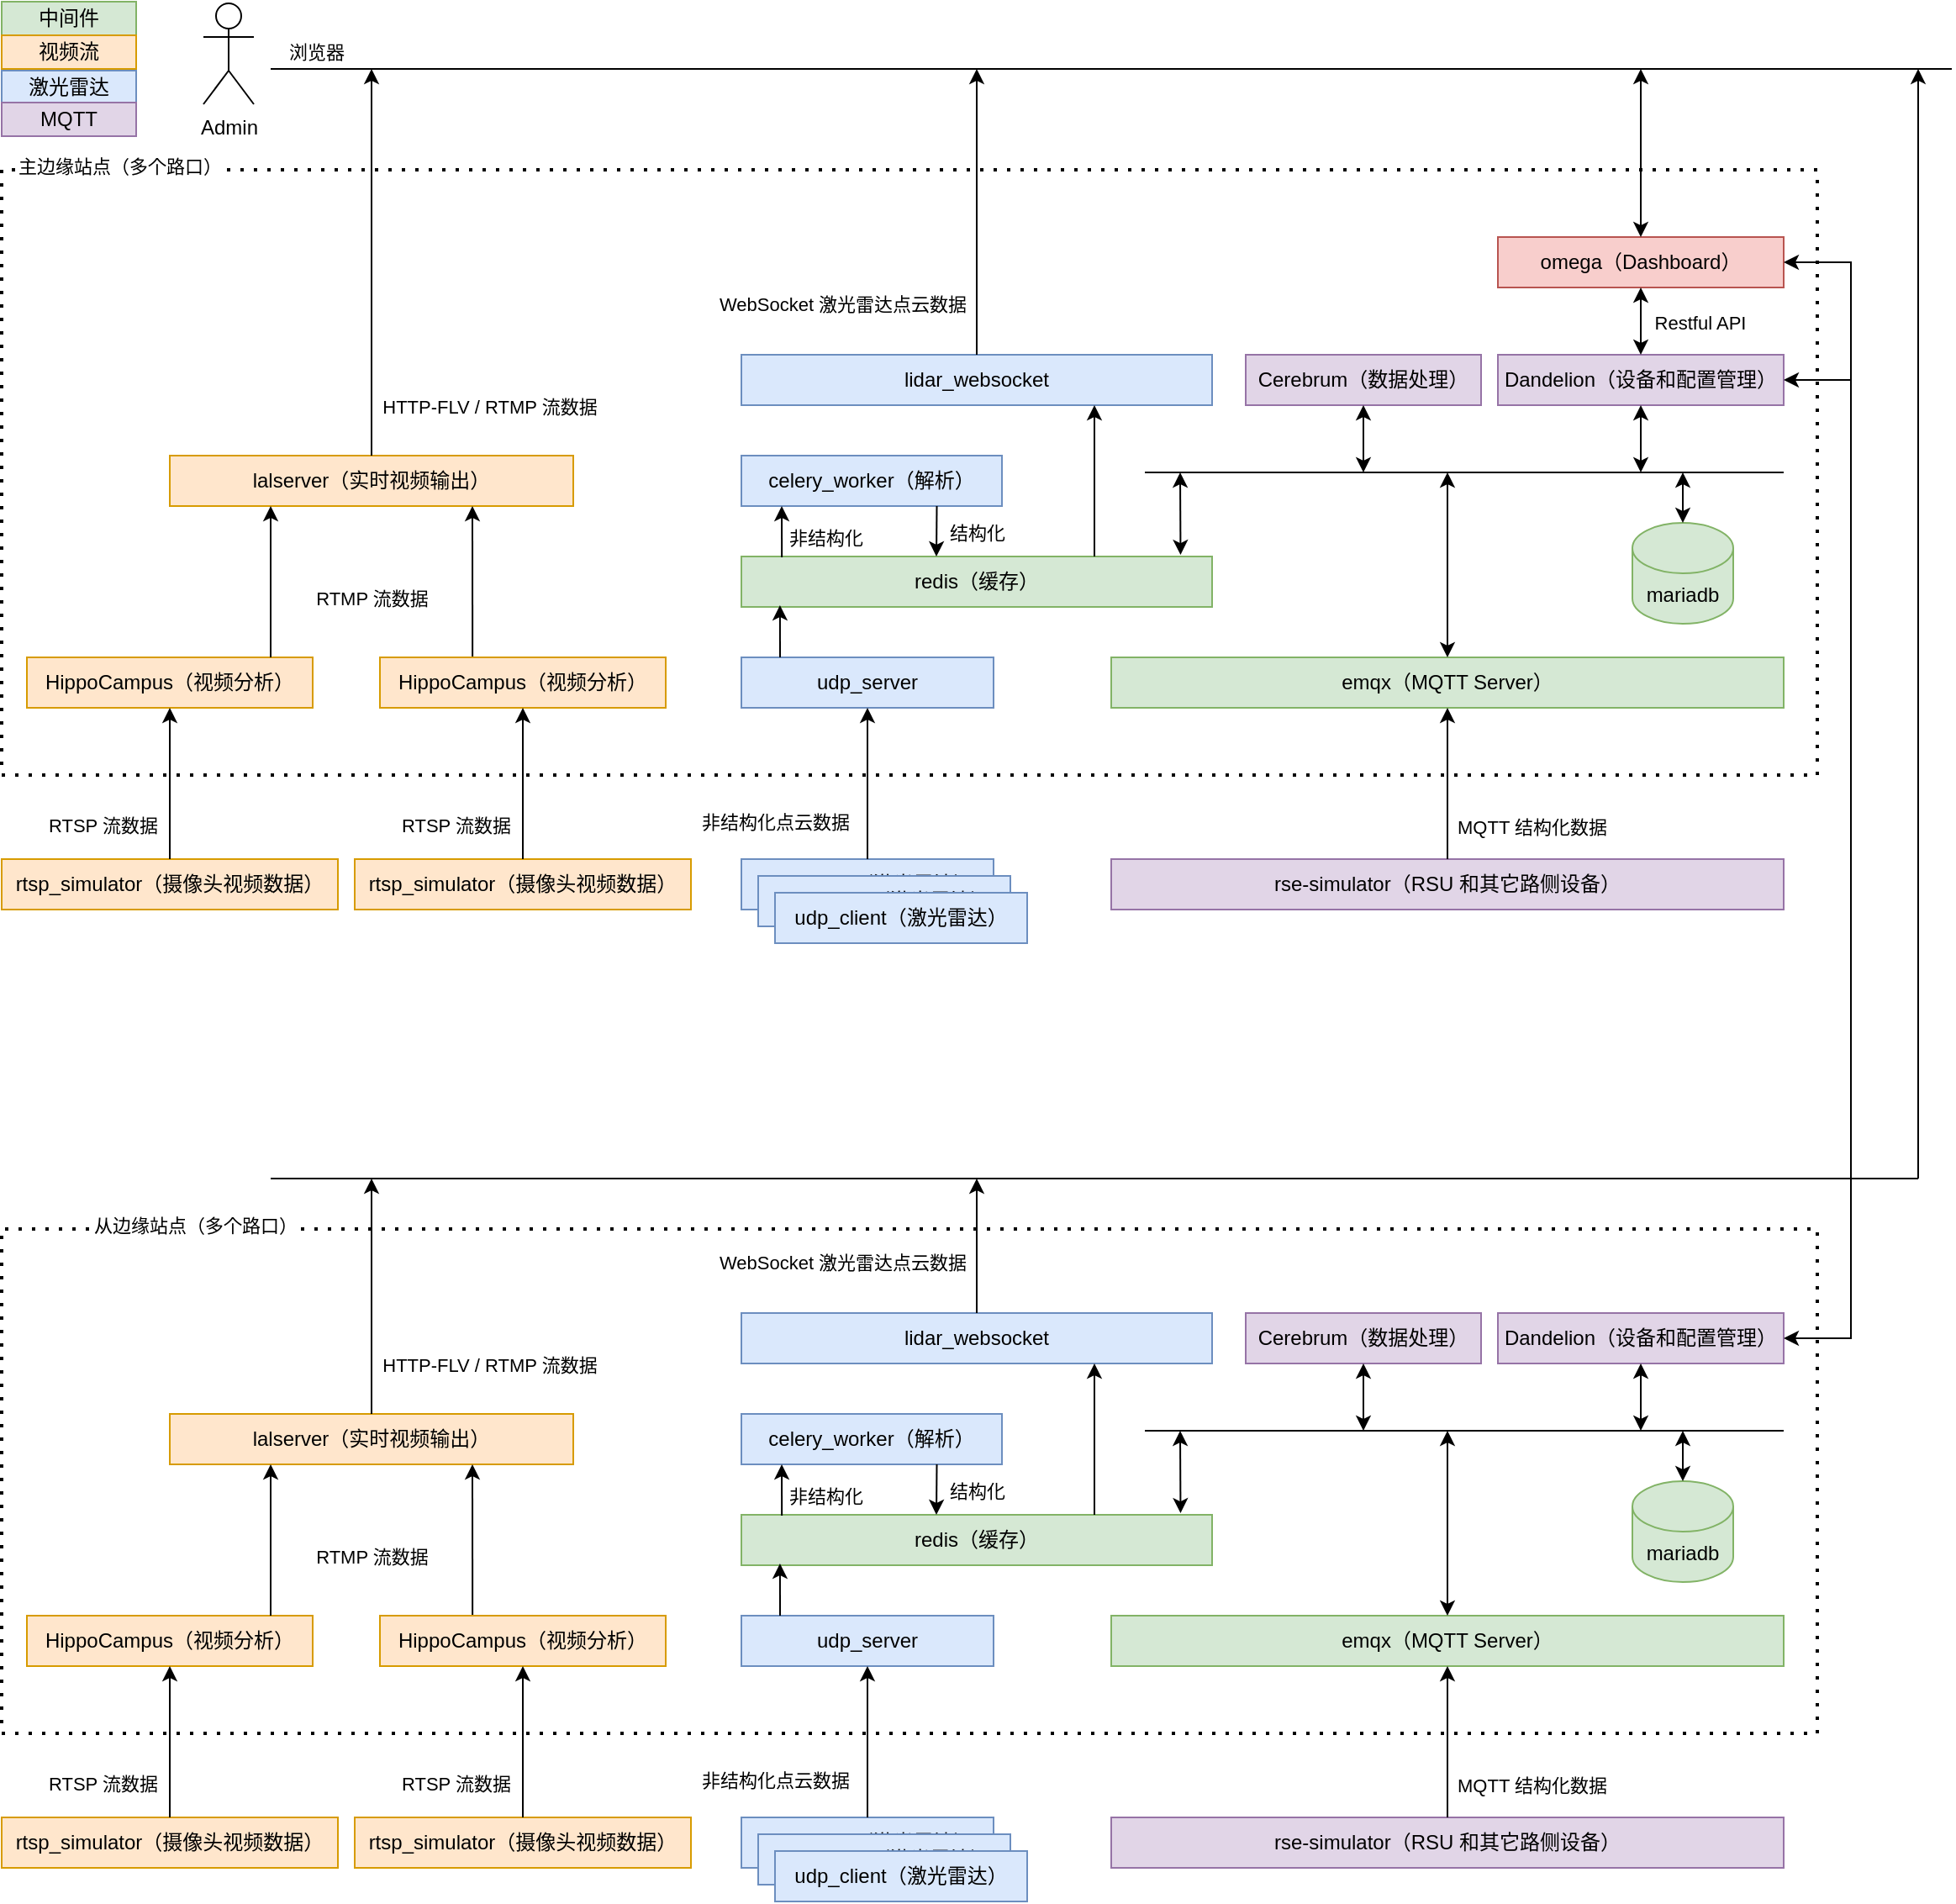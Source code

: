 <mxfile version="20.3.0" type="device"><diagram id="R4nVMdrrn0Yf84N8K09i" name="Page-1"><mxGraphModel dx="1455" dy="1115" grid="0" gridSize="10" guides="1" tooltips="1" connect="1" arrows="1" fold="1" page="0" pageScale="1" pageWidth="850" pageHeight="1100" math="0" shadow="0"><root><mxCell id="0"/><mxCell id="1" parent="0"/><mxCell id="p6AYMFhOJ9YG2E-_DnDI-4" value="rtsp_simulator（摄像头视频数据）" style="rounded=0;whiteSpace=wrap;html=1;fillColor=#ffe6cc;strokeColor=#d79b00;" parent="1" vertex="1"><mxGeometry x="40" y="730" width="200" height="30" as="geometry"/></mxCell><mxCell id="p6AYMFhOJ9YG2E-_DnDI-6" value="HippoCampus（视频分析）" style="rounded=0;whiteSpace=wrap;html=1;fillColor=#ffe6cc;strokeColor=#d79b00;" parent="1" vertex="1"><mxGeometry x="55" y="610" width="170" height="30" as="geometry"/></mxCell><mxCell id="p6AYMFhOJ9YG2E-_DnDI-7" value="" style="endArrow=classic;html=1;rounded=0;exitX=0.5;exitY=0;exitDx=0;exitDy=0;entryX=0.5;entryY=1;entryDx=0;entryDy=0;" parent="1" source="p6AYMFhOJ9YG2E-_DnDI-4" target="p6AYMFhOJ9YG2E-_DnDI-6" edge="1"><mxGeometry width="50" height="50" relative="1" as="geometry"><mxPoint x="320" y="670" as="sourcePoint"/><mxPoint x="370" y="620" as="targetPoint"/></mxGeometry></mxCell><mxCell id="p6AYMFhOJ9YG2E-_DnDI-15" value="RTSP 流数据" style="edgeLabel;html=1;align=center;verticalAlign=middle;resizable=0;points=[];" parent="p6AYMFhOJ9YG2E-_DnDI-7" vertex="1" connectable="0"><mxGeometry x="-0.522" y="1" relative="1" as="geometry"><mxPoint x="-39" y="1" as="offset"/></mxGeometry></mxCell><mxCell id="p6AYMFhOJ9YG2E-_DnDI-14" value="lalserver（实时视频输出）" style="rounded=0;whiteSpace=wrap;html=1;fillColor=#ffe6cc;strokeColor=#d79b00;" parent="1" vertex="1"><mxGeometry x="140" y="490" width="240" height="30" as="geometry"/></mxCell><mxCell id="p6AYMFhOJ9YG2E-_DnDI-16" value="rtsp_simulator（摄像头视频数据）" style="rounded=0;whiteSpace=wrap;html=1;fillColor=#ffe6cc;strokeColor=#d79b00;" parent="1" vertex="1"><mxGeometry x="250" y="730" width="200" height="30" as="geometry"/></mxCell><mxCell id="p6AYMFhOJ9YG2E-_DnDI-17" value="HippoCampus（视频分析）" style="rounded=0;whiteSpace=wrap;html=1;fillColor=#ffe6cc;strokeColor=#d79b00;" parent="1" vertex="1"><mxGeometry x="265" y="610" width="170" height="30" as="geometry"/></mxCell><mxCell id="p6AYMFhOJ9YG2E-_DnDI-18" value="" style="endArrow=classic;html=1;rounded=0;exitX=0.5;exitY=0;exitDx=0;exitDy=0;entryX=0.5;entryY=1;entryDx=0;entryDy=0;" parent="1" source="p6AYMFhOJ9YG2E-_DnDI-16" target="p6AYMFhOJ9YG2E-_DnDI-17" edge="1"><mxGeometry width="50" height="50" relative="1" as="geometry"><mxPoint x="530" y="670" as="sourcePoint"/><mxPoint x="580" y="620" as="targetPoint"/></mxGeometry></mxCell><mxCell id="p6AYMFhOJ9YG2E-_DnDI-19" value="RTSP 流数据" style="edgeLabel;html=1;align=center;verticalAlign=middle;resizable=0;points=[];" parent="p6AYMFhOJ9YG2E-_DnDI-18" vertex="1" connectable="0"><mxGeometry x="-0.522" y="1" relative="1" as="geometry"><mxPoint x="-39" y="1" as="offset"/></mxGeometry></mxCell><mxCell id="p6AYMFhOJ9YG2E-_DnDI-22" value="" style="endArrow=classic;html=1;rounded=0;entryX=0.25;entryY=1;entryDx=0;entryDy=0;" parent="1" target="p6AYMFhOJ9YG2E-_DnDI-14" edge="1"><mxGeometry width="50" height="50" relative="1" as="geometry"><mxPoint x="200" y="610" as="sourcePoint"/><mxPoint x="450" y="460" as="targetPoint"/></mxGeometry></mxCell><mxCell id="p6AYMFhOJ9YG2E-_DnDI-25" value="RTMP 流数据" style="edgeLabel;html=1;align=center;verticalAlign=middle;resizable=0;points=[];" parent="p6AYMFhOJ9YG2E-_DnDI-22" vertex="1" connectable="0"><mxGeometry x="-0.217" y="-2" relative="1" as="geometry"><mxPoint x="58" as="offset"/></mxGeometry></mxCell><mxCell id="p6AYMFhOJ9YG2E-_DnDI-23" value="" style="endArrow=classic;html=1;rounded=0;entryX=0.75;entryY=1;entryDx=0;entryDy=0;exitX=0.324;exitY=-0.017;exitDx=0;exitDy=0;exitPerimeter=0;" parent="1" source="p6AYMFhOJ9YG2E-_DnDI-17" target="p6AYMFhOJ9YG2E-_DnDI-14" edge="1"><mxGeometry width="50" height="50" relative="1" as="geometry"><mxPoint x="490" y="540" as="sourcePoint"/><mxPoint x="450" y="460" as="targetPoint"/></mxGeometry></mxCell><mxCell id="p6AYMFhOJ9YG2E-_DnDI-26" value="Admin" style="shape=umlActor;verticalLabelPosition=bottom;verticalAlign=top;html=1;outlineConnect=0;" parent="1" vertex="1"><mxGeometry x="160" y="221" width="30" height="60" as="geometry"/></mxCell><mxCell id="p6AYMFhOJ9YG2E-_DnDI-27" value="" style="endArrow=classic;html=1;rounded=0;exitX=0.5;exitY=0;exitDx=0;exitDy=0;" parent="1" source="p6AYMFhOJ9YG2E-_DnDI-14" edge="1"><mxGeometry width="50" height="50" relative="1" as="geometry"><mxPoint x="400" y="510" as="sourcePoint"/><mxPoint x="260" y="260" as="targetPoint"/></mxGeometry></mxCell><mxCell id="p6AYMFhOJ9YG2E-_DnDI-30" value="HTTP-FLV / RTMP 流数据" style="edgeLabel;html=1;align=center;verticalAlign=middle;resizable=0;points=[];" parent="p6AYMFhOJ9YG2E-_DnDI-27" vertex="1" connectable="0"><mxGeometry x="-0.373" y="-2" relative="1" as="geometry"><mxPoint x="68" y="43" as="offset"/></mxGeometry></mxCell><mxCell id="p6AYMFhOJ9YG2E-_DnDI-31" value="" style="endArrow=none;html=1;rounded=0;" parent="1" edge="1"><mxGeometry width="50" height="50" relative="1" as="geometry"><mxPoint x="200" y="260" as="sourcePoint"/><mxPoint x="1200" y="260" as="targetPoint"/></mxGeometry></mxCell><mxCell id="p6AYMFhOJ9YG2E-_DnDI-86" value="浏览器" style="edgeLabel;html=1;align=center;verticalAlign=middle;resizable=0;points=[];" parent="p6AYMFhOJ9YG2E-_DnDI-31" vertex="1" connectable="0"><mxGeometry x="-0.952" y="2" relative="1" as="geometry"><mxPoint x="3" y="-8" as="offset"/></mxGeometry></mxCell><mxCell id="p6AYMFhOJ9YG2E-_DnDI-34" value="udp_server" style="rounded=0;whiteSpace=wrap;html=1;fillColor=#dae8fc;strokeColor=#6c8ebf;" parent="1" vertex="1"><mxGeometry x="480" y="610" width="150" height="30" as="geometry"/></mxCell><mxCell id="p6AYMFhOJ9YG2E-_DnDI-35" value="udp_client（激光雷达）" style="rounded=0;whiteSpace=wrap;html=1;fillColor=#dae8fc;strokeColor=#6c8ebf;" parent="1" vertex="1"><mxGeometry x="480" y="730" width="150" height="30" as="geometry"/></mxCell><mxCell id="p6AYMFhOJ9YG2E-_DnDI-36" value="udp_client（激光雷达）" style="rounded=0;whiteSpace=wrap;html=1;fillColor=#dae8fc;strokeColor=#6c8ebf;" parent="1" vertex="1"><mxGeometry x="490" y="740" width="150" height="30" as="geometry"/></mxCell><mxCell id="p6AYMFhOJ9YG2E-_DnDI-37" value="udp_client（激光雷达）" style="rounded=0;whiteSpace=wrap;html=1;fillColor=#dae8fc;strokeColor=#6c8ebf;" parent="1" vertex="1"><mxGeometry x="500" y="750" width="150" height="30" as="geometry"/></mxCell><mxCell id="p6AYMFhOJ9YG2E-_DnDI-38" value="" style="endArrow=classic;html=1;rounded=0;exitX=0.5;exitY=0;exitDx=0;exitDy=0;entryX=0.5;entryY=1;entryDx=0;entryDy=0;" parent="1" source="p6AYMFhOJ9YG2E-_DnDI-35" target="p6AYMFhOJ9YG2E-_DnDI-34" edge="1"><mxGeometry width="50" height="50" relative="1" as="geometry"><mxPoint x="400" y="550" as="sourcePoint"/><mxPoint x="450" y="500" as="targetPoint"/></mxGeometry></mxCell><mxCell id="p6AYMFhOJ9YG2E-_DnDI-40" value="非结构化点云数据" style="edgeLabel;html=1;align=center;verticalAlign=middle;resizable=0;points=[];" parent="p6AYMFhOJ9YG2E-_DnDI-38" vertex="1" connectable="0"><mxGeometry x="-0.511" relative="1" as="geometry"><mxPoint x="-55" as="offset"/></mxGeometry></mxCell><mxCell id="p6AYMFhOJ9YG2E-_DnDI-41" value="celery_worker（解析）" style="rounded=0;whiteSpace=wrap;html=1;fillColor=#dae8fc;strokeColor=#6c8ebf;" parent="1" vertex="1"><mxGeometry x="480" y="490" width="155" height="30" as="geometry"/></mxCell><mxCell id="p6AYMFhOJ9YG2E-_DnDI-43" value="redis（缓存）" style="rounded=0;whiteSpace=wrap;html=1;fillColor=#d5e8d4;strokeColor=#82b366;" parent="1" vertex="1"><mxGeometry x="480" y="550" width="280" height="30" as="geometry"/></mxCell><mxCell id="p6AYMFhOJ9YG2E-_DnDI-44" value="rse-simulator（RSU 和其它路侧设备）" style="rounded=0;whiteSpace=wrap;html=1;fillColor=#e1d5e7;strokeColor=#9673a6;" parent="1" vertex="1"><mxGeometry x="700" y="730" width="400" height="30" as="geometry"/></mxCell><mxCell id="p6AYMFhOJ9YG2E-_DnDI-45" value="emqx（MQTT Server）" style="rounded=0;whiteSpace=wrap;html=1;fillColor=#d5e8d4;strokeColor=#82b366;" parent="1" vertex="1"><mxGeometry x="700" y="610" width="400" height="30" as="geometry"/></mxCell><mxCell id="p6AYMFhOJ9YG2E-_DnDI-46" value="" style="endArrow=classic;html=1;rounded=0;exitX=0.5;exitY=0;exitDx=0;exitDy=0;entryX=0.5;entryY=1;entryDx=0;entryDy=0;" parent="1" source="p6AYMFhOJ9YG2E-_DnDI-44" target="p6AYMFhOJ9YG2E-_DnDI-45" edge="1"><mxGeometry width="50" height="50" relative="1" as="geometry"><mxPoint x="460" y="540" as="sourcePoint"/><mxPoint x="510" y="490" as="targetPoint"/></mxGeometry></mxCell><mxCell id="p6AYMFhOJ9YG2E-_DnDI-78" value="MQTT 结构化数据" style="edgeLabel;html=1;align=center;verticalAlign=middle;resizable=0;points=[];" parent="p6AYMFhOJ9YG2E-_DnDI-46" vertex="1" connectable="0"><mxGeometry x="-0.344" y="1" relative="1" as="geometry"><mxPoint x="51" y="10" as="offset"/></mxGeometry></mxCell><mxCell id="p6AYMFhOJ9YG2E-_DnDI-49" value="lidar_websocket" style="rounded=0;whiteSpace=wrap;html=1;fillColor=#dae8fc;strokeColor=#6c8ebf;" parent="1" vertex="1"><mxGeometry x="480" y="430" width="280" height="30" as="geometry"/></mxCell><mxCell id="p6AYMFhOJ9YG2E-_DnDI-51" value="" style="endArrow=classic;html=1;rounded=0;exitX=0.5;exitY=0;exitDx=0;exitDy=0;" parent="1" source="p6AYMFhOJ9YG2E-_DnDI-49" edge="1"><mxGeometry width="50" height="50" relative="1" as="geometry"><mxPoint x="460" y="540" as="sourcePoint"/><mxPoint x="620" y="260" as="targetPoint"/></mxGeometry></mxCell><mxCell id="p6AYMFhOJ9YG2E-_DnDI-52" value="WebSocket 激光雷达点云数据" style="edgeLabel;html=1;align=center;verticalAlign=middle;resizable=0;points=[];" parent="p6AYMFhOJ9YG2E-_DnDI-51" vertex="1" connectable="0"><mxGeometry x="-0.612" y="-2" relative="1" as="geometry"><mxPoint x="-82" y="3" as="offset"/></mxGeometry></mxCell><mxCell id="p6AYMFhOJ9YG2E-_DnDI-53" value="" style="endArrow=classic;html=1;rounded=0;entryX=0.082;entryY=0.967;entryDx=0;entryDy=0;entryPerimeter=0;" parent="1" target="p6AYMFhOJ9YG2E-_DnDI-43" edge="1"><mxGeometry width="50" height="50" relative="1" as="geometry"><mxPoint x="503" y="610" as="sourcePoint"/><mxPoint x="510" y="490" as="targetPoint"/></mxGeometry></mxCell><mxCell id="p6AYMFhOJ9YG2E-_DnDI-55" value="" style="endArrow=classic;html=1;rounded=0;exitX=0.086;exitY=0.017;exitDx=0;exitDy=0;exitPerimeter=0;" parent="1" source="p6AYMFhOJ9YG2E-_DnDI-43" edge="1"><mxGeometry width="50" height="50" relative="1" as="geometry"><mxPoint x="570" y="530" as="sourcePoint"/><mxPoint x="504" y="520" as="targetPoint"/></mxGeometry></mxCell><mxCell id="p6AYMFhOJ9YG2E-_DnDI-57" value="非结构化" style="edgeLabel;html=1;align=center;verticalAlign=middle;resizable=0;points=[];" parent="p6AYMFhOJ9YG2E-_DnDI-55" vertex="1" connectable="0"><mxGeometry x="-0.213" y="-2" relative="1" as="geometry"><mxPoint x="24" as="offset"/></mxGeometry></mxCell><mxCell id="p6AYMFhOJ9YG2E-_DnDI-56" value="" style="endArrow=classic;html=1;rounded=0;exitX=0.75;exitY=1;exitDx=0;exitDy=0;" parent="1" source="p6AYMFhOJ9YG2E-_DnDI-41" edge="1"><mxGeometry width="50" height="50" relative="1" as="geometry"><mxPoint x="570" y="530" as="sourcePoint"/><mxPoint x="596" y="550" as="targetPoint"/></mxGeometry></mxCell><mxCell id="p6AYMFhOJ9YG2E-_DnDI-58" value="结构化" style="edgeLabel;html=1;align=center;verticalAlign=middle;resizable=0;points=[];" parent="p6AYMFhOJ9YG2E-_DnDI-56" vertex="1" connectable="0"><mxGeometry x="0.033" y="1" relative="1" as="geometry"><mxPoint x="23" as="offset"/></mxGeometry></mxCell><mxCell id="p6AYMFhOJ9YG2E-_DnDI-59" value="" style="endArrow=classic;html=1;rounded=0;exitX=0.75;exitY=0;exitDx=0;exitDy=0;entryX=0.75;entryY=1;entryDx=0;entryDy=0;" parent="1" source="p6AYMFhOJ9YG2E-_DnDI-43" target="p6AYMFhOJ9YG2E-_DnDI-49" edge="1"><mxGeometry width="50" height="50" relative="1" as="geometry"><mxPoint x="570" y="530" as="sourcePoint"/><mxPoint x="620" y="480" as="targetPoint"/></mxGeometry></mxCell><mxCell id="p6AYMFhOJ9YG2E-_DnDI-61" value="Dandelion（设备和配置管理）" style="rounded=0;whiteSpace=wrap;html=1;fillColor=#e1d5e7;strokeColor=#9673a6;" parent="1" vertex="1"><mxGeometry x="930" y="430" width="170" height="30" as="geometry"/></mxCell><mxCell id="p6AYMFhOJ9YG2E-_DnDI-62" value="Cerebrum（数据处理）" style="rounded=0;whiteSpace=wrap;html=1;fillColor=#e1d5e7;strokeColor=#9673a6;" parent="1" vertex="1"><mxGeometry x="780" y="430" width="140" height="30" as="geometry"/></mxCell><mxCell id="p6AYMFhOJ9YG2E-_DnDI-63" value="mariadb" style="shape=cylinder3;whiteSpace=wrap;html=1;boundedLbl=1;backgroundOutline=1;size=15;fillColor=#d5e8d4;strokeColor=#82b366;" parent="1" vertex="1"><mxGeometry x="1010" y="530" width="60" height="60" as="geometry"/></mxCell><mxCell id="p6AYMFhOJ9YG2E-_DnDI-65" value="" style="endArrow=none;html=1;rounded=0;" parent="1" edge="1"><mxGeometry width="50" height="50" relative="1" as="geometry"><mxPoint x="720" y="500" as="sourcePoint"/><mxPoint x="1100" y="500" as="targetPoint"/></mxGeometry></mxCell><mxCell id="p6AYMFhOJ9YG2E-_DnDI-67" value="" style="endArrow=classic;startArrow=classic;html=1;rounded=0;exitX=0.933;exitY=-0.032;exitDx=0;exitDy=0;exitPerimeter=0;" parent="1" source="p6AYMFhOJ9YG2E-_DnDI-43" edge="1"><mxGeometry width="50" height="50" relative="1" as="geometry"><mxPoint x="820" y="610" as="sourcePoint"/><mxPoint x="741" y="500" as="targetPoint"/></mxGeometry></mxCell><mxCell id="p6AYMFhOJ9YG2E-_DnDI-68" value="" style="endArrow=classic;startArrow=classic;html=1;rounded=0;exitX=0.5;exitY=0;exitDx=0;exitDy=0;" parent="1" source="p6AYMFhOJ9YG2E-_DnDI-45" edge="1"><mxGeometry width="50" height="50" relative="1" as="geometry"><mxPoint x="820" y="610" as="sourcePoint"/><mxPoint x="900" y="500" as="targetPoint"/></mxGeometry></mxCell><mxCell id="p6AYMFhOJ9YG2E-_DnDI-69" value="" style="endArrow=classic;startArrow=classic;html=1;rounded=0;exitX=0.5;exitY=0;exitDx=0;exitDy=0;exitPerimeter=0;" parent="1" source="p6AYMFhOJ9YG2E-_DnDI-63" edge="1"><mxGeometry width="50" height="50" relative="1" as="geometry"><mxPoint x="820" y="610" as="sourcePoint"/><mxPoint x="1040" y="500" as="targetPoint"/></mxGeometry></mxCell><mxCell id="p6AYMFhOJ9YG2E-_DnDI-70" value="" style="endArrow=classic;startArrow=classic;html=1;rounded=0;entryX=0.5;entryY=1;entryDx=0;entryDy=0;" parent="1" target="p6AYMFhOJ9YG2E-_DnDI-62" edge="1"><mxGeometry width="50" height="50" relative="1" as="geometry"><mxPoint x="850" y="500" as="sourcePoint"/><mxPoint x="870" y="560" as="targetPoint"/></mxGeometry></mxCell><mxCell id="p6AYMFhOJ9YG2E-_DnDI-71" value="" style="endArrow=classic;startArrow=classic;html=1;rounded=0;exitX=0.5;exitY=1;exitDx=0;exitDy=0;" parent="1" source="p6AYMFhOJ9YG2E-_DnDI-61" edge="1"><mxGeometry width="50" height="50" relative="1" as="geometry"><mxPoint x="1040" y="500" as="sourcePoint"/><mxPoint x="1015" y="500" as="targetPoint"/></mxGeometry></mxCell><mxCell id="p6AYMFhOJ9YG2E-_DnDI-74" value="omega（Dashboard）" style="rounded=0;whiteSpace=wrap;html=1;fillColor=#f8cecc;strokeColor=#b85450;" parent="1" vertex="1"><mxGeometry x="930" y="360" width="170" height="30" as="geometry"/></mxCell><mxCell id="p6AYMFhOJ9YG2E-_DnDI-75" value="" style="endArrow=classic;startArrow=classic;html=1;rounded=0;exitX=0.5;exitY=0;exitDx=0;exitDy=0;" parent="1" source="p6AYMFhOJ9YG2E-_DnDI-74" edge="1"><mxGeometry width="50" height="50" relative="1" as="geometry"><mxPoint x="780" y="430" as="sourcePoint"/><mxPoint x="1015" y="260" as="targetPoint"/></mxGeometry></mxCell><mxCell id="p6AYMFhOJ9YG2E-_DnDI-76" value="" style="endArrow=classic;startArrow=classic;html=1;rounded=0;entryX=0.5;entryY=1;entryDx=0;entryDy=0;exitX=0.5;exitY=0;exitDx=0;exitDy=0;" parent="1" source="p6AYMFhOJ9YG2E-_DnDI-61" target="p6AYMFhOJ9YG2E-_DnDI-74" edge="1"><mxGeometry width="50" height="50" relative="1" as="geometry"><mxPoint x="780" y="430" as="sourcePoint"/><mxPoint x="830" y="380" as="targetPoint"/></mxGeometry></mxCell><mxCell id="p6AYMFhOJ9YG2E-_DnDI-77" value="Restful API" style="edgeLabel;html=1;align=center;verticalAlign=middle;resizable=0;points=[];" parent="p6AYMFhOJ9YG2E-_DnDI-76" vertex="1" connectable="0"><mxGeometry x="-0.048" y="-1" relative="1" as="geometry"><mxPoint x="34" as="offset"/></mxGeometry></mxCell><mxCell id="p6AYMFhOJ9YG2E-_DnDI-80" value="" style="endArrow=none;dashed=1;html=1;dashPattern=1 3;strokeWidth=2;rounded=0;" parent="1" edge="1"><mxGeometry width="50" height="50" relative="1" as="geometry"><mxPoint x="40" y="680" as="sourcePoint"/><mxPoint x="40" y="680" as="targetPoint"/><Array as="points"><mxPoint x="1120" y="680"/><mxPoint x="1120" y="320"/><mxPoint x="40" y="320"/></Array></mxGeometry></mxCell><mxCell id="p6AYMFhOJ9YG2E-_DnDI-81" value="主边缘站点（多个路口）" style="edgeLabel;html=1;align=center;verticalAlign=middle;resizable=0;points=[];" parent="p6AYMFhOJ9YG2E-_DnDI-80" vertex="1" connectable="0"><mxGeometry x="0.736" y="-2" relative="1" as="geometry"><mxPoint x="50" as="offset"/></mxGeometry></mxCell><mxCell id="p6AYMFhOJ9YG2E-_DnDI-82" value="中间件" style="rounded=0;whiteSpace=wrap;html=1;fillColor=#d5e8d4;strokeColor=#82b366;" parent="1" vertex="1"><mxGeometry x="40" y="220" width="80" height="20" as="geometry"/></mxCell><mxCell id="p6AYMFhOJ9YG2E-_DnDI-83" value="视频流" style="rounded=0;whiteSpace=wrap;html=1;fillColor=#ffe6cc;strokeColor=#d79b00;" parent="1" vertex="1"><mxGeometry x="40" y="240" width="80" height="20" as="geometry"/></mxCell><mxCell id="p6AYMFhOJ9YG2E-_DnDI-84" value="激光雷达" style="rounded=0;whiteSpace=wrap;html=1;fillColor=#dae8fc;strokeColor=#6c8ebf;" parent="1" vertex="1"><mxGeometry x="40" y="261" width="80" height="20" as="geometry"/></mxCell><mxCell id="p6AYMFhOJ9YG2E-_DnDI-85" value="MQTT" style="rounded=0;whiteSpace=wrap;html=1;fillColor=#e1d5e7;strokeColor=#9673a6;" parent="1" vertex="1"><mxGeometry x="40" y="280" width="80" height="20" as="geometry"/></mxCell><mxCell id="hlD-dRNcsHV59gq_48ey-95" value="rtsp_simulator（摄像头视频数据）" style="rounded=0;whiteSpace=wrap;html=1;fillColor=#ffe6cc;strokeColor=#d79b00;" vertex="1" parent="1"><mxGeometry x="40" y="1300" width="200" height="30" as="geometry"/></mxCell><mxCell id="hlD-dRNcsHV59gq_48ey-96" value="HippoCampus（视频分析）" style="rounded=0;whiteSpace=wrap;html=1;fillColor=#ffe6cc;strokeColor=#d79b00;" vertex="1" parent="1"><mxGeometry x="55" y="1180" width="170" height="30" as="geometry"/></mxCell><mxCell id="hlD-dRNcsHV59gq_48ey-97" value="" style="endArrow=classic;html=1;rounded=0;exitX=0.5;exitY=0;exitDx=0;exitDy=0;entryX=0.5;entryY=1;entryDx=0;entryDy=0;" edge="1" parent="1" source="hlD-dRNcsHV59gq_48ey-95" target="hlD-dRNcsHV59gq_48ey-96"><mxGeometry width="50" height="50" relative="1" as="geometry"><mxPoint x="320" y="1240" as="sourcePoint"/><mxPoint x="370" y="1190" as="targetPoint"/></mxGeometry></mxCell><mxCell id="hlD-dRNcsHV59gq_48ey-98" value="RTSP 流数据" style="edgeLabel;html=1;align=center;verticalAlign=middle;resizable=0;points=[];" vertex="1" connectable="0" parent="hlD-dRNcsHV59gq_48ey-97"><mxGeometry x="-0.522" y="1" relative="1" as="geometry"><mxPoint x="-39" y="1" as="offset"/></mxGeometry></mxCell><mxCell id="hlD-dRNcsHV59gq_48ey-99" value="lalserver（实时视频输出）" style="rounded=0;whiteSpace=wrap;html=1;fillColor=#ffe6cc;strokeColor=#d79b00;" vertex="1" parent="1"><mxGeometry x="140" y="1060" width="240" height="30" as="geometry"/></mxCell><mxCell id="hlD-dRNcsHV59gq_48ey-100" value="rtsp_simulator（摄像头视频数据）" style="rounded=0;whiteSpace=wrap;html=1;fillColor=#ffe6cc;strokeColor=#d79b00;" vertex="1" parent="1"><mxGeometry x="250" y="1300" width="200" height="30" as="geometry"/></mxCell><mxCell id="hlD-dRNcsHV59gq_48ey-101" value="HippoCampus（视频分析）" style="rounded=0;whiteSpace=wrap;html=1;fillColor=#ffe6cc;strokeColor=#d79b00;" vertex="1" parent="1"><mxGeometry x="265" y="1180" width="170" height="30" as="geometry"/></mxCell><mxCell id="hlD-dRNcsHV59gq_48ey-102" value="" style="endArrow=classic;html=1;rounded=0;exitX=0.5;exitY=0;exitDx=0;exitDy=0;entryX=0.5;entryY=1;entryDx=0;entryDy=0;" edge="1" parent="1" source="hlD-dRNcsHV59gq_48ey-100" target="hlD-dRNcsHV59gq_48ey-101"><mxGeometry width="50" height="50" relative="1" as="geometry"><mxPoint x="530" y="1240" as="sourcePoint"/><mxPoint x="580" y="1190" as="targetPoint"/></mxGeometry></mxCell><mxCell id="hlD-dRNcsHV59gq_48ey-103" value="RTSP 流数据" style="edgeLabel;html=1;align=center;verticalAlign=middle;resizable=0;points=[];" vertex="1" connectable="0" parent="hlD-dRNcsHV59gq_48ey-102"><mxGeometry x="-0.522" y="1" relative="1" as="geometry"><mxPoint x="-39" y="1" as="offset"/></mxGeometry></mxCell><mxCell id="hlD-dRNcsHV59gq_48ey-104" value="" style="endArrow=classic;html=1;rounded=0;entryX=0.25;entryY=1;entryDx=0;entryDy=0;" edge="1" parent="1" target="hlD-dRNcsHV59gq_48ey-99"><mxGeometry width="50" height="50" relative="1" as="geometry"><mxPoint x="200" y="1180" as="sourcePoint"/><mxPoint x="450" y="1030" as="targetPoint"/></mxGeometry></mxCell><mxCell id="hlD-dRNcsHV59gq_48ey-105" value="RTMP 流数据" style="edgeLabel;html=1;align=center;verticalAlign=middle;resizable=0;points=[];" vertex="1" connectable="0" parent="hlD-dRNcsHV59gq_48ey-104"><mxGeometry x="-0.217" y="-2" relative="1" as="geometry"><mxPoint x="58" as="offset"/></mxGeometry></mxCell><mxCell id="hlD-dRNcsHV59gq_48ey-106" value="" style="endArrow=classic;html=1;rounded=0;entryX=0.75;entryY=1;entryDx=0;entryDy=0;exitX=0.324;exitY=-0.017;exitDx=0;exitDy=0;exitPerimeter=0;" edge="1" parent="1" source="hlD-dRNcsHV59gq_48ey-101" target="hlD-dRNcsHV59gq_48ey-99"><mxGeometry width="50" height="50" relative="1" as="geometry"><mxPoint x="490" y="1110" as="sourcePoint"/><mxPoint x="450" y="1030" as="targetPoint"/></mxGeometry></mxCell><mxCell id="hlD-dRNcsHV59gq_48ey-107" value="HTTP-FLV / RTMP 流数据" style="edgeLabel;html=1;align=center;verticalAlign=middle;resizable=0;points=[];" vertex="1" connectable="0" parent="1"><mxGeometry x="330" y="1031" as="geometry"/></mxCell><mxCell id="hlD-dRNcsHV59gq_48ey-108" value="udp_server" style="rounded=0;whiteSpace=wrap;html=1;fillColor=#dae8fc;strokeColor=#6c8ebf;" vertex="1" parent="1"><mxGeometry x="480" y="1180" width="150" height="30" as="geometry"/></mxCell><mxCell id="hlD-dRNcsHV59gq_48ey-109" value="udp_client（激光雷达）" style="rounded=0;whiteSpace=wrap;html=1;fillColor=#dae8fc;strokeColor=#6c8ebf;" vertex="1" parent="1"><mxGeometry x="480" y="1300" width="150" height="30" as="geometry"/></mxCell><mxCell id="hlD-dRNcsHV59gq_48ey-110" value="udp_client（激光雷达）" style="rounded=0;whiteSpace=wrap;html=1;fillColor=#dae8fc;strokeColor=#6c8ebf;" vertex="1" parent="1"><mxGeometry x="490" y="1310" width="150" height="30" as="geometry"/></mxCell><mxCell id="hlD-dRNcsHV59gq_48ey-111" value="udp_client（激光雷达）" style="rounded=0;whiteSpace=wrap;html=1;fillColor=#dae8fc;strokeColor=#6c8ebf;" vertex="1" parent="1"><mxGeometry x="500" y="1320" width="150" height="30" as="geometry"/></mxCell><mxCell id="hlD-dRNcsHV59gq_48ey-112" value="" style="endArrow=classic;html=1;rounded=0;exitX=0.5;exitY=0;exitDx=0;exitDy=0;entryX=0.5;entryY=1;entryDx=0;entryDy=0;" edge="1" parent="1" source="hlD-dRNcsHV59gq_48ey-109" target="hlD-dRNcsHV59gq_48ey-108"><mxGeometry width="50" height="50" relative="1" as="geometry"><mxPoint x="400" y="1120" as="sourcePoint"/><mxPoint x="450" y="1070" as="targetPoint"/></mxGeometry></mxCell><mxCell id="hlD-dRNcsHV59gq_48ey-113" value="非结构化点云数据" style="edgeLabel;html=1;align=center;verticalAlign=middle;resizable=0;points=[];" vertex="1" connectable="0" parent="hlD-dRNcsHV59gq_48ey-112"><mxGeometry x="-0.511" relative="1" as="geometry"><mxPoint x="-55" as="offset"/></mxGeometry></mxCell><mxCell id="hlD-dRNcsHV59gq_48ey-114" value="celery_worker（解析）" style="rounded=0;whiteSpace=wrap;html=1;fillColor=#dae8fc;strokeColor=#6c8ebf;" vertex="1" parent="1"><mxGeometry x="480" y="1060" width="155" height="30" as="geometry"/></mxCell><mxCell id="hlD-dRNcsHV59gq_48ey-115" value="redis（缓存）" style="rounded=0;whiteSpace=wrap;html=1;fillColor=#d5e8d4;strokeColor=#82b366;" vertex="1" parent="1"><mxGeometry x="480" y="1120" width="280" height="30" as="geometry"/></mxCell><mxCell id="hlD-dRNcsHV59gq_48ey-116" value="rse-simulator（RSU 和其它路侧设备）" style="rounded=0;whiteSpace=wrap;html=1;fillColor=#e1d5e7;strokeColor=#9673a6;" vertex="1" parent="1"><mxGeometry x="700" y="1300" width="400" height="30" as="geometry"/></mxCell><mxCell id="hlD-dRNcsHV59gq_48ey-117" value="emqx（MQTT Server）" style="rounded=0;whiteSpace=wrap;html=1;fillColor=#d5e8d4;strokeColor=#82b366;" vertex="1" parent="1"><mxGeometry x="700" y="1180" width="400" height="30" as="geometry"/></mxCell><mxCell id="hlD-dRNcsHV59gq_48ey-118" value="" style="endArrow=classic;html=1;rounded=0;exitX=0.5;exitY=0;exitDx=0;exitDy=0;entryX=0.5;entryY=1;entryDx=0;entryDy=0;" edge="1" parent="1" source="hlD-dRNcsHV59gq_48ey-116" target="hlD-dRNcsHV59gq_48ey-117"><mxGeometry width="50" height="50" relative="1" as="geometry"><mxPoint x="460" y="1110" as="sourcePoint"/><mxPoint x="510" y="1060" as="targetPoint"/></mxGeometry></mxCell><mxCell id="hlD-dRNcsHV59gq_48ey-119" value="MQTT 结构化数据" style="edgeLabel;html=1;align=center;verticalAlign=middle;resizable=0;points=[];" vertex="1" connectable="0" parent="hlD-dRNcsHV59gq_48ey-118"><mxGeometry x="-0.344" y="1" relative="1" as="geometry"><mxPoint x="51" y="10" as="offset"/></mxGeometry></mxCell><mxCell id="hlD-dRNcsHV59gq_48ey-120" value="lidar_websocket" style="rounded=0;whiteSpace=wrap;html=1;fillColor=#dae8fc;strokeColor=#6c8ebf;" vertex="1" parent="1"><mxGeometry x="480" y="1000" width="280" height="30" as="geometry"/></mxCell><mxCell id="hlD-dRNcsHV59gq_48ey-121" value="WebSocket 激光雷达点云数据" style="edgeLabel;html=1;align=center;verticalAlign=middle;resizable=0;points=[];" vertex="1" connectable="0" parent="1"><mxGeometry x="540" y="969.667" as="geometry"/></mxCell><mxCell id="hlD-dRNcsHV59gq_48ey-122" value="" style="endArrow=classic;html=1;rounded=0;entryX=0.082;entryY=0.967;entryDx=0;entryDy=0;entryPerimeter=0;" edge="1" parent="1" target="hlD-dRNcsHV59gq_48ey-115"><mxGeometry width="50" height="50" relative="1" as="geometry"><mxPoint x="503" y="1180" as="sourcePoint"/><mxPoint x="510" y="1060" as="targetPoint"/></mxGeometry></mxCell><mxCell id="hlD-dRNcsHV59gq_48ey-123" value="" style="endArrow=classic;html=1;rounded=0;exitX=0.086;exitY=0.017;exitDx=0;exitDy=0;exitPerimeter=0;" edge="1" parent="1" source="hlD-dRNcsHV59gq_48ey-115"><mxGeometry width="50" height="50" relative="1" as="geometry"><mxPoint x="570" y="1100" as="sourcePoint"/><mxPoint x="504" y="1090" as="targetPoint"/></mxGeometry></mxCell><mxCell id="hlD-dRNcsHV59gq_48ey-124" value="非结构化" style="edgeLabel;html=1;align=center;verticalAlign=middle;resizable=0;points=[];" vertex="1" connectable="0" parent="hlD-dRNcsHV59gq_48ey-123"><mxGeometry x="-0.213" y="-2" relative="1" as="geometry"><mxPoint x="24" as="offset"/></mxGeometry></mxCell><mxCell id="hlD-dRNcsHV59gq_48ey-125" value="" style="endArrow=classic;html=1;rounded=0;exitX=0.75;exitY=1;exitDx=0;exitDy=0;" edge="1" parent="1" source="hlD-dRNcsHV59gq_48ey-114"><mxGeometry width="50" height="50" relative="1" as="geometry"><mxPoint x="570" y="1100" as="sourcePoint"/><mxPoint x="596" y="1120" as="targetPoint"/></mxGeometry></mxCell><mxCell id="hlD-dRNcsHV59gq_48ey-126" value="结构化" style="edgeLabel;html=1;align=center;verticalAlign=middle;resizable=0;points=[];" vertex="1" connectable="0" parent="hlD-dRNcsHV59gq_48ey-125"><mxGeometry x="0.033" y="1" relative="1" as="geometry"><mxPoint x="23" as="offset"/></mxGeometry></mxCell><mxCell id="hlD-dRNcsHV59gq_48ey-127" value="" style="endArrow=classic;html=1;rounded=0;exitX=0.75;exitY=0;exitDx=0;exitDy=0;entryX=0.75;entryY=1;entryDx=0;entryDy=0;" edge="1" parent="1" source="hlD-dRNcsHV59gq_48ey-115" target="hlD-dRNcsHV59gq_48ey-120"><mxGeometry width="50" height="50" relative="1" as="geometry"><mxPoint x="570" y="1100" as="sourcePoint"/><mxPoint x="620" y="1050" as="targetPoint"/></mxGeometry></mxCell><mxCell id="hlD-dRNcsHV59gq_48ey-128" value="Dandelion（设备和配置管理）" style="rounded=0;whiteSpace=wrap;html=1;fillColor=#e1d5e7;strokeColor=#9673a6;" vertex="1" parent="1"><mxGeometry x="930" y="1000" width="170" height="30" as="geometry"/></mxCell><mxCell id="hlD-dRNcsHV59gq_48ey-129" value="Cerebrum（数据处理）" style="rounded=0;whiteSpace=wrap;html=1;fillColor=#e1d5e7;strokeColor=#9673a6;" vertex="1" parent="1"><mxGeometry x="780" y="1000" width="140" height="30" as="geometry"/></mxCell><mxCell id="hlD-dRNcsHV59gq_48ey-130" value="mariadb" style="shape=cylinder3;whiteSpace=wrap;html=1;boundedLbl=1;backgroundOutline=1;size=15;fillColor=#d5e8d4;strokeColor=#82b366;" vertex="1" parent="1"><mxGeometry x="1010" y="1100" width="60" height="60" as="geometry"/></mxCell><mxCell id="hlD-dRNcsHV59gq_48ey-131" value="" style="endArrow=none;html=1;rounded=0;" edge="1" parent="1"><mxGeometry width="50" height="50" relative="1" as="geometry"><mxPoint x="720" y="1070" as="sourcePoint"/><mxPoint x="1100" y="1070" as="targetPoint"/></mxGeometry></mxCell><mxCell id="hlD-dRNcsHV59gq_48ey-132" value="" style="endArrow=classic;startArrow=classic;html=1;rounded=0;exitX=0.933;exitY=-0.032;exitDx=0;exitDy=0;exitPerimeter=0;" edge="1" parent="1" source="hlD-dRNcsHV59gq_48ey-115"><mxGeometry width="50" height="50" relative="1" as="geometry"><mxPoint x="820" y="1180" as="sourcePoint"/><mxPoint x="741" y="1070" as="targetPoint"/></mxGeometry></mxCell><mxCell id="hlD-dRNcsHV59gq_48ey-133" value="" style="endArrow=classic;startArrow=classic;html=1;rounded=0;exitX=0.5;exitY=0;exitDx=0;exitDy=0;" edge="1" parent="1" source="hlD-dRNcsHV59gq_48ey-117"><mxGeometry width="50" height="50" relative="1" as="geometry"><mxPoint x="820" y="1180" as="sourcePoint"/><mxPoint x="900" y="1070" as="targetPoint"/></mxGeometry></mxCell><mxCell id="hlD-dRNcsHV59gq_48ey-134" value="" style="endArrow=classic;startArrow=classic;html=1;rounded=0;exitX=0.5;exitY=0;exitDx=0;exitDy=0;exitPerimeter=0;" edge="1" parent="1" source="hlD-dRNcsHV59gq_48ey-130"><mxGeometry width="50" height="50" relative="1" as="geometry"><mxPoint x="820" y="1180" as="sourcePoint"/><mxPoint x="1040" y="1070" as="targetPoint"/></mxGeometry></mxCell><mxCell id="hlD-dRNcsHV59gq_48ey-135" value="" style="endArrow=classic;startArrow=classic;html=1;rounded=0;entryX=0.5;entryY=1;entryDx=0;entryDy=0;" edge="1" parent="1" target="hlD-dRNcsHV59gq_48ey-129"><mxGeometry width="50" height="50" relative="1" as="geometry"><mxPoint x="850" y="1070" as="sourcePoint"/><mxPoint x="870" y="1130" as="targetPoint"/></mxGeometry></mxCell><mxCell id="hlD-dRNcsHV59gq_48ey-136" value="" style="endArrow=classic;startArrow=classic;html=1;rounded=0;exitX=0.5;exitY=1;exitDx=0;exitDy=0;" edge="1" parent="1" source="hlD-dRNcsHV59gq_48ey-128"><mxGeometry width="50" height="50" relative="1" as="geometry"><mxPoint x="1040" y="1070" as="sourcePoint"/><mxPoint x="1015" y="1070" as="targetPoint"/></mxGeometry></mxCell><mxCell id="hlD-dRNcsHV59gq_48ey-140" value="" style="endArrow=none;dashed=1;html=1;dashPattern=1 3;strokeWidth=2;rounded=0;" edge="1" parent="1"><mxGeometry width="50" height="50" relative="1" as="geometry"><mxPoint x="40" y="1250" as="sourcePoint"/><mxPoint x="40" y="1250" as="targetPoint"/><Array as="points"><mxPoint x="1120" y="1250"/><mxPoint x="1120" y="950"/><mxPoint x="40" y="950"/></Array></mxGeometry></mxCell><mxCell id="hlD-dRNcsHV59gq_48ey-141" value="从边缘站点（多个路口）" style="edgeLabel;html=1;align=center;verticalAlign=middle;resizable=0;points=[];" vertex="1" connectable="0" parent="hlD-dRNcsHV59gq_48ey-140"><mxGeometry x="0.736" y="-2" relative="1" as="geometry"><mxPoint x="50" as="offset"/></mxGeometry></mxCell><mxCell id="hlD-dRNcsHV59gq_48ey-143" value="" style="endArrow=classic;startArrow=classic;html=1;rounded=0;exitX=1;exitY=0.5;exitDx=0;exitDy=0;entryX=1;entryY=0.5;entryDx=0;entryDy=0;" edge="1" parent="1" source="hlD-dRNcsHV59gq_48ey-128" target="p6AYMFhOJ9YG2E-_DnDI-61"><mxGeometry width="50" height="50" relative="1" as="geometry"><mxPoint x="600" y="730" as="sourcePoint"/><mxPoint x="650" y="680" as="targetPoint"/><Array as="points"><mxPoint x="1140" y="1015"/><mxPoint x="1140" y="445"/></Array></mxGeometry></mxCell><mxCell id="hlD-dRNcsHV59gq_48ey-144" value="" style="endArrow=classic;html=1;rounded=0;exitX=0.5;exitY=0;exitDx=0;exitDy=0;" edge="1" parent="1" source="hlD-dRNcsHV59gq_48ey-99"><mxGeometry width="50" height="50" relative="1" as="geometry"><mxPoint x="600" y="990" as="sourcePoint"/><mxPoint x="260" y="920" as="targetPoint"/></mxGeometry></mxCell><mxCell id="hlD-dRNcsHV59gq_48ey-145" value="" style="endArrow=classic;html=1;rounded=0;exitX=0.5;exitY=0;exitDx=0;exitDy=0;" edge="1" parent="1" source="hlD-dRNcsHV59gq_48ey-120"><mxGeometry width="50" height="50" relative="1" as="geometry"><mxPoint x="600" y="990" as="sourcePoint"/><mxPoint x="620" y="920" as="targetPoint"/></mxGeometry></mxCell><mxCell id="hlD-dRNcsHV59gq_48ey-146" value="" style="endArrow=none;html=1;rounded=0;" edge="1" parent="1"><mxGeometry width="50" height="50" relative="1" as="geometry"><mxPoint x="200" y="920" as="sourcePoint"/><mxPoint x="1180" y="920" as="targetPoint"/></mxGeometry></mxCell><mxCell id="hlD-dRNcsHV59gq_48ey-147" value="" style="endArrow=classic;html=1;rounded=0;" edge="1" parent="1"><mxGeometry width="50" height="50" relative="1" as="geometry"><mxPoint x="1180" y="920" as="sourcePoint"/><mxPoint x="1180" y="260" as="targetPoint"/></mxGeometry></mxCell><mxCell id="hlD-dRNcsHV59gq_48ey-148" value="" style="endArrow=classic;html=1;rounded=0;entryX=1;entryY=0.5;entryDx=0;entryDy=0;" edge="1" parent="1" target="p6AYMFhOJ9YG2E-_DnDI-74"><mxGeometry width="50" height="50" relative="1" as="geometry"><mxPoint x="1140" y="450" as="sourcePoint"/><mxPoint x="650" y="680" as="targetPoint"/><Array as="points"><mxPoint x="1140" y="375"/></Array></mxGeometry></mxCell></root></mxGraphModel></diagram></mxfile>